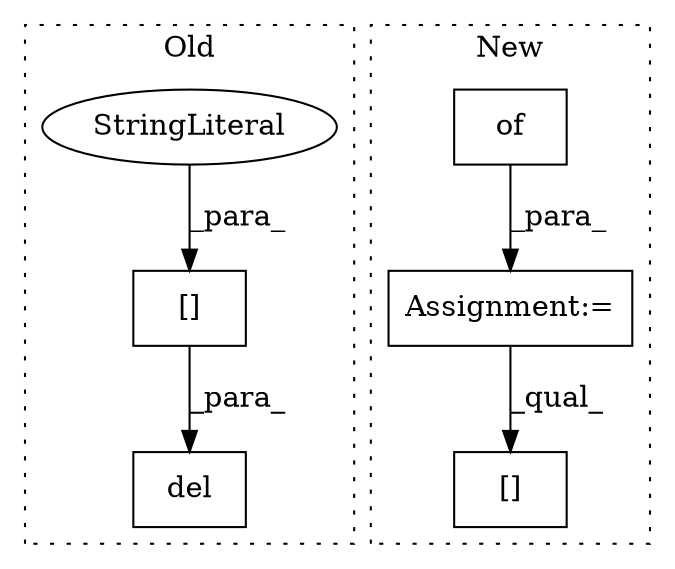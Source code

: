 digraph G {
subgraph cluster0 {
1 [label="del" a="32" s="2344,2357" l="4,1" shape="box"];
3 [label="[]" a="2" s="2348,2356" l="5,1" shape="box"];
5 [label="StringLiteral" a="45" s="2353" l="3" shape="ellipse"];
label = "Old";
style="dotted";
}
subgraph cluster1 {
2 [label="of" a="32" s="1625,1886" l="3,1" shape="box"];
4 [label="Assignment:=" a="7" s="1620" l="1" shape="box"];
6 [label="[]" a="2" s="1971,1984" l="9,1" shape="box"];
label = "New";
style="dotted";
}
2 -> 4 [label="_para_"];
3 -> 1 [label="_para_"];
4 -> 6 [label="_qual_"];
5 -> 3 [label="_para_"];
}